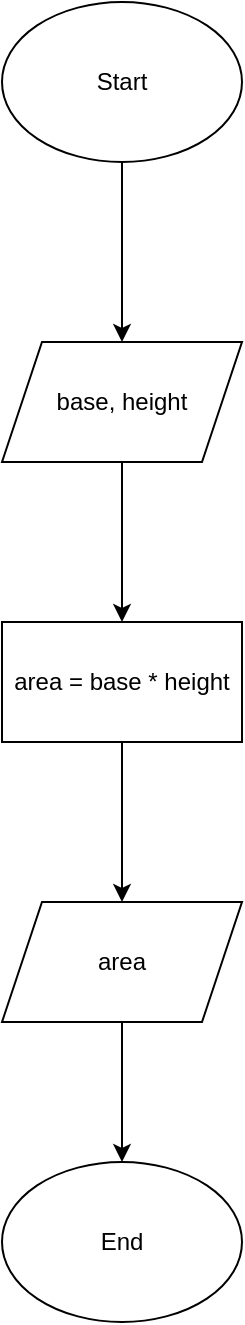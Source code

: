 <mxfile version="24.7.17">
  <diagram name="Page-1" id="k-Z59OnOTL7-U0BORTe8">
    <mxGraphModel dx="472" dy="771" grid="1" gridSize="10" guides="1" tooltips="1" connect="1" arrows="1" fold="1" page="1" pageScale="1" pageWidth="850" pageHeight="1100" math="0" shadow="0">
      <root>
        <mxCell id="0" />
        <mxCell id="1" parent="0" />
        <mxCell id="_rB3d5Z7QbvN27Ab-UC5-3" value="" style="edgeStyle=orthogonalEdgeStyle;rounded=0;orthogonalLoop=1;jettySize=auto;html=1;" edge="1" parent="1" source="_rB3d5Z7QbvN27Ab-UC5-1" target="_rB3d5Z7QbvN27Ab-UC5-2">
          <mxGeometry relative="1" as="geometry" />
        </mxCell>
        <mxCell id="_rB3d5Z7QbvN27Ab-UC5-1" value="Start" style="ellipse;whiteSpace=wrap;html=1;" vertex="1" parent="1">
          <mxGeometry x="350" y="50" width="120" height="80" as="geometry" />
        </mxCell>
        <mxCell id="_rB3d5Z7QbvN27Ab-UC5-5" value="" style="edgeStyle=orthogonalEdgeStyle;rounded=0;orthogonalLoop=1;jettySize=auto;html=1;" edge="1" parent="1" source="_rB3d5Z7QbvN27Ab-UC5-2" target="_rB3d5Z7QbvN27Ab-UC5-4">
          <mxGeometry relative="1" as="geometry" />
        </mxCell>
        <mxCell id="_rB3d5Z7QbvN27Ab-UC5-2" value="base, height" style="shape=parallelogram;perimeter=parallelogramPerimeter;whiteSpace=wrap;html=1;fixedSize=1;" vertex="1" parent="1">
          <mxGeometry x="350" y="220" width="120" height="60" as="geometry" />
        </mxCell>
        <mxCell id="_rB3d5Z7QbvN27Ab-UC5-7" value="" style="edgeStyle=orthogonalEdgeStyle;rounded=0;orthogonalLoop=1;jettySize=auto;html=1;" edge="1" parent="1" source="_rB3d5Z7QbvN27Ab-UC5-4" target="_rB3d5Z7QbvN27Ab-UC5-6">
          <mxGeometry relative="1" as="geometry" />
        </mxCell>
        <mxCell id="_rB3d5Z7QbvN27Ab-UC5-4" value="area = base * height" style="whiteSpace=wrap;html=1;" vertex="1" parent="1">
          <mxGeometry x="350" y="360" width="120" height="60" as="geometry" />
        </mxCell>
        <mxCell id="_rB3d5Z7QbvN27Ab-UC5-9" value="" style="edgeStyle=orthogonalEdgeStyle;rounded=0;orthogonalLoop=1;jettySize=auto;html=1;" edge="1" parent="1" source="_rB3d5Z7QbvN27Ab-UC5-6" target="_rB3d5Z7QbvN27Ab-UC5-8">
          <mxGeometry relative="1" as="geometry" />
        </mxCell>
        <mxCell id="_rB3d5Z7QbvN27Ab-UC5-6" value="area" style="shape=parallelogram;perimeter=parallelogramPerimeter;whiteSpace=wrap;html=1;fixedSize=1;" vertex="1" parent="1">
          <mxGeometry x="350" y="500" width="120" height="60" as="geometry" />
        </mxCell>
        <mxCell id="_rB3d5Z7QbvN27Ab-UC5-8" value="End" style="ellipse;whiteSpace=wrap;html=1;" vertex="1" parent="1">
          <mxGeometry x="350" y="630" width="120" height="80" as="geometry" />
        </mxCell>
      </root>
    </mxGraphModel>
  </diagram>
</mxfile>
